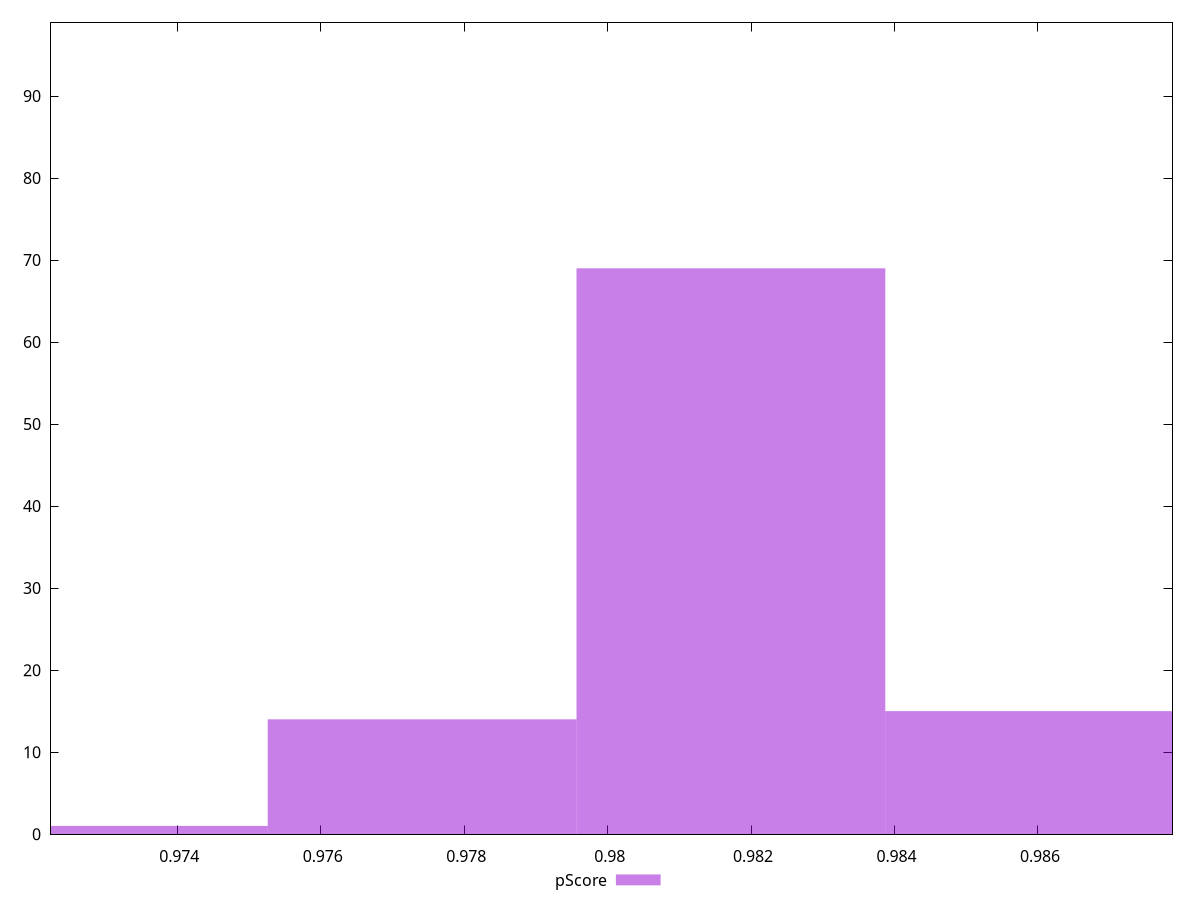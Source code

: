 reset

$pScore <<EOF
0.9817184018111749 69
0.986024184275259 15
0.9774126193470908 14
0.9731068368830067 1
EOF

set key outside below
set boxwidth 0.0043057824640841
set xrange [0.972223963460379:0.9878759972710014]
set yrange [0:99]
set trange [0:99]
set style fill transparent solid 0.5 noborder
set terminal svg size 640, 490 enhanced background rgb 'white'
set output "reports/report_00030_2021-02-24T20-42-31.540Z/largest-contentful-paint/samples/card/pScore/histogram.svg"

plot $pScore title "pScore" with boxes

reset
